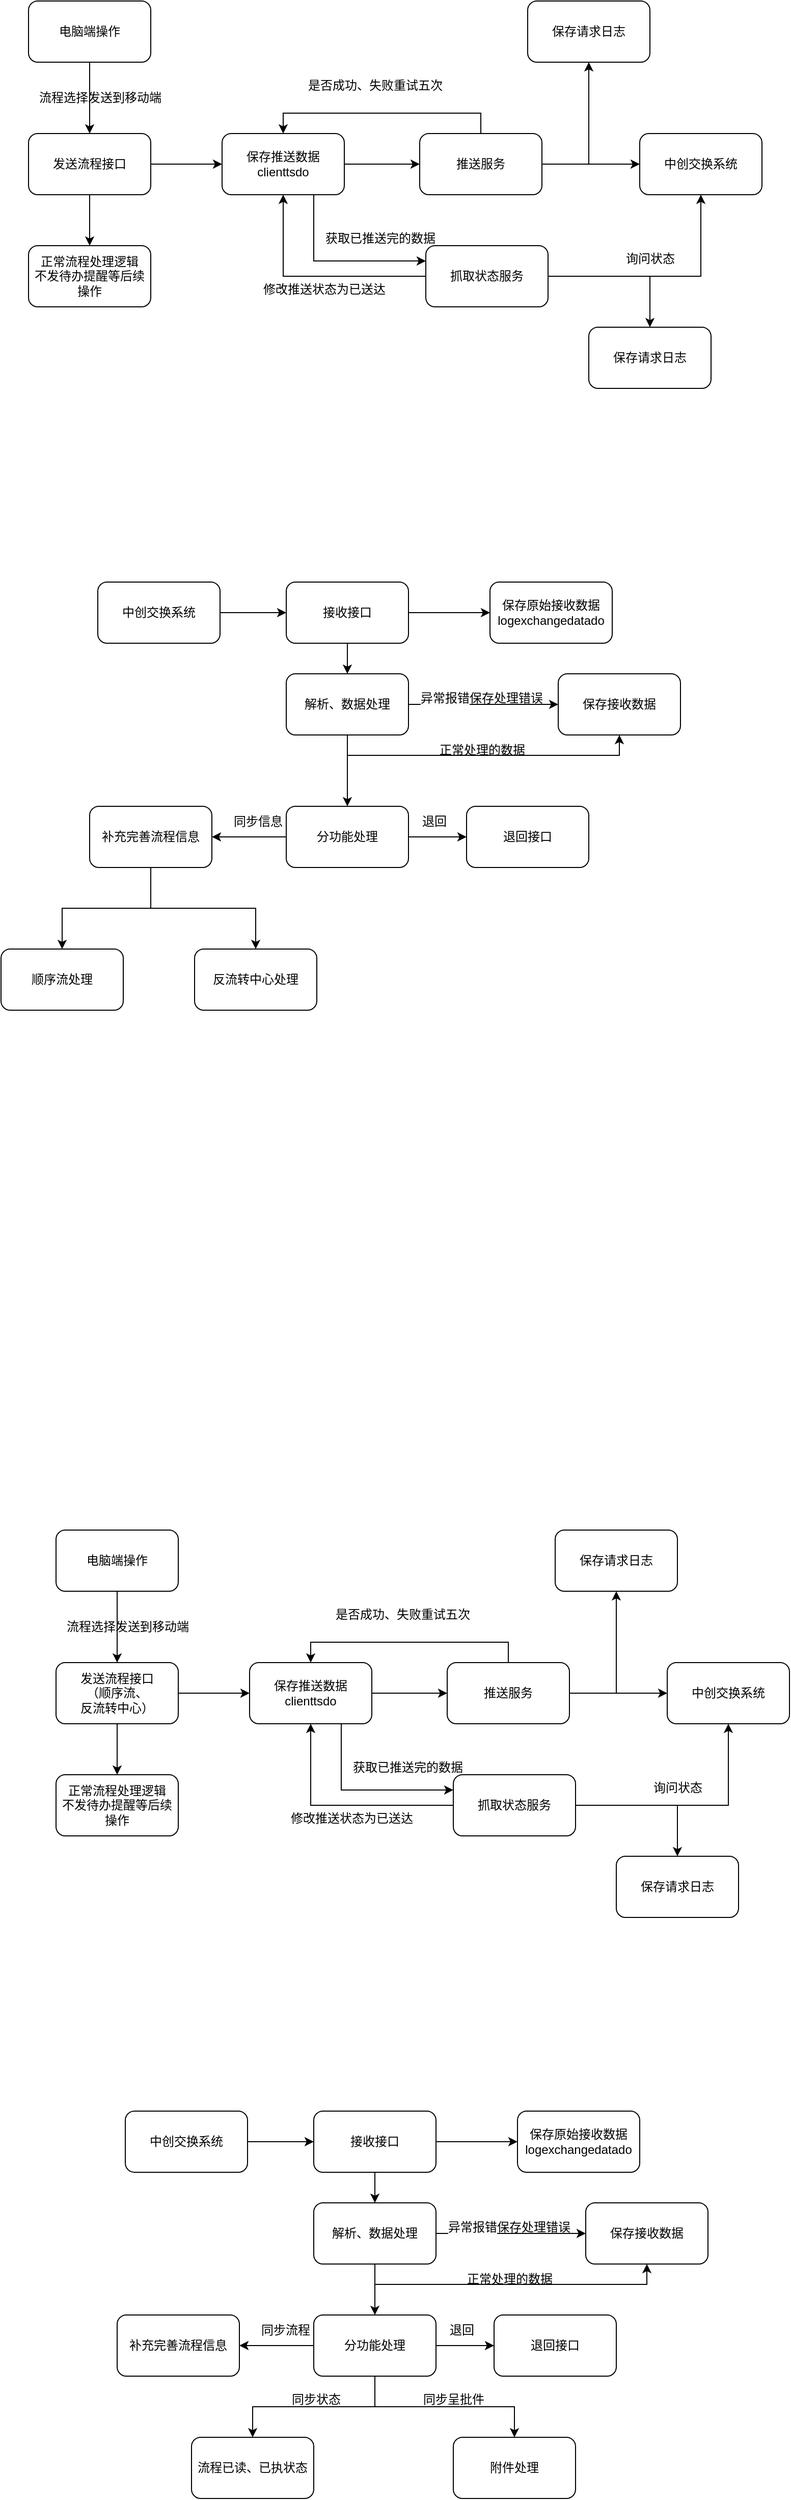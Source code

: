 <mxfile version="23.1.5" type="github">
  <diagram name="第 1 页" id="dwYOAPRFAbXnTIJdFP2D">
    <mxGraphModel dx="1034" dy="1661" grid="1" gridSize="10" guides="1" tooltips="1" connect="1" arrows="1" fold="1" page="1" pageScale="1" pageWidth="827" pageHeight="1169" math="0" shadow="0">
      <root>
        <mxCell id="0" />
        <mxCell id="1" parent="0" />
        <mxCell id="w_-Rmg408Bc-ehyTXncQ-9" style="edgeStyle=orthogonalEdgeStyle;rounded=0;orthogonalLoop=1;jettySize=auto;html=1;exitX=1;exitY=0.5;exitDx=0;exitDy=0;entryX=0;entryY=0.5;entryDx=0;entryDy=0;" edge="1" parent="1" source="w_-Rmg408Bc-ehyTXncQ-1" target="w_-Rmg408Bc-ehyTXncQ-5">
          <mxGeometry relative="1" as="geometry" />
        </mxCell>
        <mxCell id="w_-Rmg408Bc-ehyTXncQ-12" style="edgeStyle=orthogonalEdgeStyle;rounded=0;orthogonalLoop=1;jettySize=auto;html=1;exitX=0.5;exitY=1;exitDx=0;exitDy=0;entryX=0.5;entryY=0;entryDx=0;entryDy=0;" edge="1" parent="1" source="w_-Rmg408Bc-ehyTXncQ-1" target="w_-Rmg408Bc-ehyTXncQ-2">
          <mxGeometry relative="1" as="geometry" />
        </mxCell>
        <mxCell id="w_-Rmg408Bc-ehyTXncQ-1" value="发送流程接口" style="rounded=1;whiteSpace=wrap;html=1;" vertex="1" parent="1">
          <mxGeometry x="30" y="80" width="120" height="60" as="geometry" />
        </mxCell>
        <mxCell id="w_-Rmg408Bc-ehyTXncQ-2" value="正常流程处理逻辑&lt;br&gt;不发待办提醒等后续操作" style="rounded=1;whiteSpace=wrap;html=1;" vertex="1" parent="1">
          <mxGeometry x="30" y="190" width="120" height="60" as="geometry" />
        </mxCell>
        <mxCell id="w_-Rmg408Bc-ehyTXncQ-10" style="edgeStyle=orthogonalEdgeStyle;rounded=0;orthogonalLoop=1;jettySize=auto;html=1;exitX=0.5;exitY=1;exitDx=0;exitDy=0;entryX=0.5;entryY=0;entryDx=0;entryDy=0;" edge="1" parent="1" source="w_-Rmg408Bc-ehyTXncQ-3" target="w_-Rmg408Bc-ehyTXncQ-1">
          <mxGeometry relative="1" as="geometry" />
        </mxCell>
        <mxCell id="w_-Rmg408Bc-ehyTXncQ-3" value="电脑端操作" style="rounded=1;whiteSpace=wrap;html=1;" vertex="1" parent="1">
          <mxGeometry x="30" y="-50" width="120" height="60" as="geometry" />
        </mxCell>
        <mxCell id="w_-Rmg408Bc-ehyTXncQ-4" value="保存原始接收数据logexchangedatado" style="rounded=1;whiteSpace=wrap;html=1;" vertex="1" parent="1">
          <mxGeometry x="483" y="520" width="120" height="60" as="geometry" />
        </mxCell>
        <mxCell id="w_-Rmg408Bc-ehyTXncQ-26" style="edgeStyle=orthogonalEdgeStyle;rounded=0;orthogonalLoop=1;jettySize=auto;html=1;exitX=1;exitY=0.5;exitDx=0;exitDy=0;entryX=0;entryY=0.5;entryDx=0;entryDy=0;" edge="1" parent="1" source="w_-Rmg408Bc-ehyTXncQ-5" target="w_-Rmg408Bc-ehyTXncQ-6">
          <mxGeometry relative="1" as="geometry" />
        </mxCell>
        <mxCell id="w_-Rmg408Bc-ehyTXncQ-41" style="edgeStyle=orthogonalEdgeStyle;rounded=0;orthogonalLoop=1;jettySize=auto;html=1;exitX=0.75;exitY=1;exitDx=0;exitDy=0;entryX=0;entryY=0.25;entryDx=0;entryDy=0;" edge="1" parent="1" source="w_-Rmg408Bc-ehyTXncQ-5" target="w_-Rmg408Bc-ehyTXncQ-37">
          <mxGeometry relative="1" as="geometry" />
        </mxCell>
        <mxCell id="w_-Rmg408Bc-ehyTXncQ-5" value="保存推送数据&lt;br&gt;clienttsdo" style="rounded=1;whiteSpace=wrap;html=1;" vertex="1" parent="1">
          <mxGeometry x="220" y="80" width="120" height="60" as="geometry" />
        </mxCell>
        <mxCell id="w_-Rmg408Bc-ehyTXncQ-33" style="edgeStyle=orthogonalEdgeStyle;rounded=0;orthogonalLoop=1;jettySize=auto;html=1;exitX=1;exitY=0.5;exitDx=0;exitDy=0;entryX=0;entryY=0.5;entryDx=0;entryDy=0;" edge="1" parent="1" source="w_-Rmg408Bc-ehyTXncQ-6" target="w_-Rmg408Bc-ehyTXncQ-7">
          <mxGeometry relative="1" as="geometry" />
        </mxCell>
        <mxCell id="w_-Rmg408Bc-ehyTXncQ-35" style="edgeStyle=orthogonalEdgeStyle;rounded=0;orthogonalLoop=1;jettySize=auto;html=1;exitX=1;exitY=0.5;exitDx=0;exitDy=0;entryX=0.5;entryY=1;entryDx=0;entryDy=0;" edge="1" parent="1" source="w_-Rmg408Bc-ehyTXncQ-6" target="w_-Rmg408Bc-ehyTXncQ-34">
          <mxGeometry relative="1" as="geometry" />
        </mxCell>
        <mxCell id="w_-Rmg408Bc-ehyTXncQ-44" style="edgeStyle=orthogonalEdgeStyle;rounded=0;orthogonalLoop=1;jettySize=auto;html=1;exitX=0.5;exitY=0;exitDx=0;exitDy=0;entryX=0.5;entryY=0;entryDx=0;entryDy=0;" edge="1" parent="1" source="w_-Rmg408Bc-ehyTXncQ-6" target="w_-Rmg408Bc-ehyTXncQ-5">
          <mxGeometry relative="1" as="geometry" />
        </mxCell>
        <mxCell id="w_-Rmg408Bc-ehyTXncQ-6" value="推送服务" style="rounded=1;whiteSpace=wrap;html=1;" vertex="1" parent="1">
          <mxGeometry x="414" y="80" width="120" height="60" as="geometry" />
        </mxCell>
        <mxCell id="w_-Rmg408Bc-ehyTXncQ-7" value="中创交换系统" style="rounded=1;whiteSpace=wrap;html=1;" vertex="1" parent="1">
          <mxGeometry x="630" y="80" width="120" height="60" as="geometry" />
        </mxCell>
        <mxCell id="w_-Rmg408Bc-ehyTXncQ-13" style="edgeStyle=orthogonalEdgeStyle;rounded=0;orthogonalLoop=1;jettySize=auto;html=1;exitX=1;exitY=0.5;exitDx=0;exitDy=0;entryX=0;entryY=0.5;entryDx=0;entryDy=0;" edge="1" parent="1" source="w_-Rmg408Bc-ehyTXncQ-8" target="w_-Rmg408Bc-ehyTXncQ-4">
          <mxGeometry relative="1" as="geometry" />
        </mxCell>
        <mxCell id="w_-Rmg408Bc-ehyTXncQ-15" style="edgeStyle=orthogonalEdgeStyle;rounded=0;orthogonalLoop=1;jettySize=auto;html=1;exitX=0.5;exitY=1;exitDx=0;exitDy=0;entryX=0.5;entryY=0;entryDx=0;entryDy=0;" edge="1" parent="1" source="w_-Rmg408Bc-ehyTXncQ-8" target="w_-Rmg408Bc-ehyTXncQ-14">
          <mxGeometry relative="1" as="geometry" />
        </mxCell>
        <mxCell id="w_-Rmg408Bc-ehyTXncQ-8" value="接收接口" style="rounded=1;whiteSpace=wrap;html=1;" vertex="1" parent="1">
          <mxGeometry x="283" y="520" width="120" height="60" as="geometry" />
        </mxCell>
        <mxCell id="w_-Rmg408Bc-ehyTXncQ-11" value="流程选择发送到移动端" style="text;html=1;align=center;verticalAlign=middle;resizable=0;points=[];autosize=1;strokeColor=none;fillColor=none;" vertex="1" parent="1">
          <mxGeometry x="30" y="30" width="140" height="30" as="geometry" />
        </mxCell>
        <mxCell id="w_-Rmg408Bc-ehyTXncQ-64" style="edgeStyle=orthogonalEdgeStyle;rounded=0;orthogonalLoop=1;jettySize=auto;html=1;exitX=1;exitY=0.5;exitDx=0;exitDy=0;" edge="1" parent="1" source="w_-Rmg408Bc-ehyTXncQ-14" target="w_-Rmg408Bc-ehyTXncQ-60">
          <mxGeometry relative="1" as="geometry" />
        </mxCell>
        <mxCell id="w_-Rmg408Bc-ehyTXncQ-66" style="edgeStyle=orthogonalEdgeStyle;rounded=0;orthogonalLoop=1;jettySize=auto;html=1;exitX=0.5;exitY=1;exitDx=0;exitDy=0;entryX=0.5;entryY=1;entryDx=0;entryDy=0;" edge="1" parent="1" source="w_-Rmg408Bc-ehyTXncQ-14" target="w_-Rmg408Bc-ehyTXncQ-60">
          <mxGeometry relative="1" as="geometry" />
        </mxCell>
        <mxCell id="w_-Rmg408Bc-ehyTXncQ-69" style="edgeStyle=orthogonalEdgeStyle;rounded=0;orthogonalLoop=1;jettySize=auto;html=1;exitX=0.5;exitY=1;exitDx=0;exitDy=0;" edge="1" parent="1" source="w_-Rmg408Bc-ehyTXncQ-14" target="w_-Rmg408Bc-ehyTXncQ-67">
          <mxGeometry relative="1" as="geometry" />
        </mxCell>
        <mxCell id="w_-Rmg408Bc-ehyTXncQ-14" value="解析、数据处理" style="rounded=1;whiteSpace=wrap;html=1;" vertex="1" parent="1">
          <mxGeometry x="283" y="610" width="120" height="60" as="geometry" />
        </mxCell>
        <mxCell id="w_-Rmg408Bc-ehyTXncQ-18" value="&lt;span style=&quot;color: rgb(0, 0, 0); font-family: Helvetica; font-size: 12px; font-style: normal; font-variant-ligatures: normal; font-variant-caps: normal; font-weight: 400; letter-spacing: normal; orphans: 2; text-align: center; text-indent: 0px; text-transform: none; widows: 2; word-spacing: 0px; -webkit-text-stroke-width: 0px; background-color: rgb(251, 251, 251); text-decoration-thickness: initial; text-decoration-style: initial; text-decoration-color: initial; float: none; display: inline !important;&quot;&gt;异常报错&lt;/span&gt;保存处理错误" style="text;whiteSpace=wrap;html=1;" vertex="1" parent="1">
          <mxGeometry x="413" y="620" width="147" height="40" as="geometry" />
        </mxCell>
        <mxCell id="w_-Rmg408Bc-ehyTXncQ-24" style="edgeStyle=orthogonalEdgeStyle;rounded=0;orthogonalLoop=1;jettySize=auto;html=1;exitX=0.5;exitY=1;exitDx=0;exitDy=0;" edge="1" parent="1" source="w_-Rmg408Bc-ehyTXncQ-20" target="w_-Rmg408Bc-ehyTXncQ-23">
          <mxGeometry relative="1" as="geometry" />
        </mxCell>
        <mxCell id="w_-Rmg408Bc-ehyTXncQ-25" style="edgeStyle=orthogonalEdgeStyle;rounded=0;orthogonalLoop=1;jettySize=auto;html=1;exitX=0.5;exitY=1;exitDx=0;exitDy=0;entryX=0.5;entryY=0;entryDx=0;entryDy=0;" edge="1" parent="1" source="w_-Rmg408Bc-ehyTXncQ-20" target="w_-Rmg408Bc-ehyTXncQ-22">
          <mxGeometry relative="1" as="geometry" />
        </mxCell>
        <mxCell id="w_-Rmg408Bc-ehyTXncQ-20" value="&lt;span style=&quot;color: rgb(0, 0, 0); font-family: Helvetica; font-size: 12px; font-style: normal; font-variant-ligatures: normal; font-variant-caps: normal; font-weight: 400; letter-spacing: normal; orphans: 2; text-align: center; text-indent: 0px; text-transform: none; widows: 2; word-spacing: 0px; -webkit-text-stroke-width: 0px; background-color: rgb(251, 251, 251); text-decoration-thickness: initial; text-decoration-style: initial; text-decoration-color: initial; float: none; display: inline !important;&quot;&gt;补充完善流程信息&lt;/span&gt;" style="rounded=1;whiteSpace=wrap;html=1;" vertex="1" parent="1">
          <mxGeometry x="90" y="740" width="120" height="60" as="geometry" />
        </mxCell>
        <mxCell id="w_-Rmg408Bc-ehyTXncQ-22" value="反流转中心处理" style="rounded=1;whiteSpace=wrap;html=1;" vertex="1" parent="1">
          <mxGeometry x="193" y="880" width="120" height="60" as="geometry" />
        </mxCell>
        <mxCell id="w_-Rmg408Bc-ehyTXncQ-23" value="顺序流处理" style="rounded=1;whiteSpace=wrap;html=1;" vertex="1" parent="1">
          <mxGeometry x="3" y="880" width="120" height="60" as="geometry" />
        </mxCell>
        <mxCell id="w_-Rmg408Bc-ehyTXncQ-34" value="保存请求&lt;span style=&quot;background-color: initial;&quot;&gt;日志&lt;/span&gt;" style="rounded=1;whiteSpace=wrap;html=1;" vertex="1" parent="1">
          <mxGeometry x="520" y="-50" width="120" height="60" as="geometry" />
        </mxCell>
        <mxCell id="w_-Rmg408Bc-ehyTXncQ-38" style="edgeStyle=orthogonalEdgeStyle;rounded=0;orthogonalLoop=1;jettySize=auto;html=1;exitX=1;exitY=0.5;exitDx=0;exitDy=0;entryX=0.5;entryY=1;entryDx=0;entryDy=0;" edge="1" parent="1" source="w_-Rmg408Bc-ehyTXncQ-37" target="w_-Rmg408Bc-ehyTXncQ-7">
          <mxGeometry relative="1" as="geometry" />
        </mxCell>
        <mxCell id="w_-Rmg408Bc-ehyTXncQ-40" style="edgeStyle=orthogonalEdgeStyle;rounded=0;orthogonalLoop=1;jettySize=auto;html=1;exitX=0;exitY=0.5;exitDx=0;exitDy=0;entryX=0.5;entryY=1;entryDx=0;entryDy=0;" edge="1" parent="1" source="w_-Rmg408Bc-ehyTXncQ-37" target="w_-Rmg408Bc-ehyTXncQ-5">
          <mxGeometry relative="1" as="geometry" />
        </mxCell>
        <mxCell id="w_-Rmg408Bc-ehyTXncQ-59" style="edgeStyle=orthogonalEdgeStyle;rounded=0;orthogonalLoop=1;jettySize=auto;html=1;exitX=1;exitY=0.5;exitDx=0;exitDy=0;entryX=0.5;entryY=0;entryDx=0;entryDy=0;" edge="1" parent="1" source="w_-Rmg408Bc-ehyTXncQ-37" target="w_-Rmg408Bc-ehyTXncQ-56">
          <mxGeometry relative="1" as="geometry" />
        </mxCell>
        <mxCell id="w_-Rmg408Bc-ehyTXncQ-37" value="抓取状态服务" style="rounded=1;whiteSpace=wrap;html=1;" vertex="1" parent="1">
          <mxGeometry x="420" y="190" width="120" height="60" as="geometry" />
        </mxCell>
        <mxCell id="w_-Rmg408Bc-ehyTXncQ-39" value="询问状态" style="text;html=1;align=center;verticalAlign=middle;resizable=0;points=[];autosize=1;strokeColor=none;fillColor=none;" vertex="1" parent="1">
          <mxGeometry x="605" y="188" width="70" height="30" as="geometry" />
        </mxCell>
        <mxCell id="w_-Rmg408Bc-ehyTXncQ-42" value="获取已推送完的数据" style="text;html=1;align=center;verticalAlign=middle;resizable=0;points=[];autosize=1;strokeColor=none;fillColor=none;" vertex="1" parent="1">
          <mxGeometry x="310" y="168" width="130" height="30" as="geometry" />
        </mxCell>
        <mxCell id="w_-Rmg408Bc-ehyTXncQ-43" value="修改推送状态为已送达" style="text;html=1;align=center;verticalAlign=middle;resizable=0;points=[];autosize=1;strokeColor=none;fillColor=none;" vertex="1" parent="1">
          <mxGeometry x="250" y="218" width="140" height="30" as="geometry" />
        </mxCell>
        <mxCell id="w_-Rmg408Bc-ehyTXncQ-45" value="是否成功、失败重试五次" style="text;html=1;align=center;verticalAlign=middle;resizable=0;points=[];autosize=1;strokeColor=none;fillColor=none;" vertex="1" parent="1">
          <mxGeometry x="290" y="18" width="160" height="30" as="geometry" />
        </mxCell>
        <mxCell id="w_-Rmg408Bc-ehyTXncQ-55" style="edgeStyle=orthogonalEdgeStyle;rounded=0;orthogonalLoop=1;jettySize=auto;html=1;exitX=1;exitY=0.5;exitDx=0;exitDy=0;entryX=0;entryY=0.5;entryDx=0;entryDy=0;" edge="1" parent="1" source="w_-Rmg408Bc-ehyTXncQ-54" target="w_-Rmg408Bc-ehyTXncQ-8">
          <mxGeometry relative="1" as="geometry" />
        </mxCell>
        <mxCell id="w_-Rmg408Bc-ehyTXncQ-54" value="中创交换系统" style="rounded=1;whiteSpace=wrap;html=1;" vertex="1" parent="1">
          <mxGeometry x="98" y="520" width="120" height="60" as="geometry" />
        </mxCell>
        <mxCell id="w_-Rmg408Bc-ehyTXncQ-56" value="保存请求日志" style="rounded=1;whiteSpace=wrap;html=1;" vertex="1" parent="1">
          <mxGeometry x="580" y="270" width="120" height="60" as="geometry" />
        </mxCell>
        <mxCell id="w_-Rmg408Bc-ehyTXncQ-60" value="保存接收数据" style="rounded=1;whiteSpace=wrap;html=1;" vertex="1" parent="1">
          <mxGeometry x="550" y="610" width="120" height="60" as="geometry" />
        </mxCell>
        <mxCell id="w_-Rmg408Bc-ehyTXncQ-65" value="正常处理的数据" style="text;html=1;align=center;verticalAlign=middle;resizable=0;points=[];autosize=1;strokeColor=none;fillColor=none;" vertex="1" parent="1">
          <mxGeometry x="420" y="670" width="110" height="30" as="geometry" />
        </mxCell>
        <mxCell id="w_-Rmg408Bc-ehyTXncQ-71" style="edgeStyle=orthogonalEdgeStyle;rounded=0;orthogonalLoop=1;jettySize=auto;html=1;exitX=0;exitY=0.5;exitDx=0;exitDy=0;entryX=1;entryY=0.5;entryDx=0;entryDy=0;" edge="1" parent="1" source="w_-Rmg408Bc-ehyTXncQ-67" target="w_-Rmg408Bc-ehyTXncQ-20">
          <mxGeometry relative="1" as="geometry" />
        </mxCell>
        <mxCell id="w_-Rmg408Bc-ehyTXncQ-73" style="edgeStyle=orthogonalEdgeStyle;rounded=0;orthogonalLoop=1;jettySize=auto;html=1;exitX=1;exitY=0.5;exitDx=0;exitDy=0;" edge="1" parent="1" source="w_-Rmg408Bc-ehyTXncQ-67" target="w_-Rmg408Bc-ehyTXncQ-72">
          <mxGeometry relative="1" as="geometry" />
        </mxCell>
        <mxCell id="w_-Rmg408Bc-ehyTXncQ-67" value="分功能处理" style="rounded=1;whiteSpace=wrap;html=1;" vertex="1" parent="1">
          <mxGeometry x="283" y="740" width="120" height="60" as="geometry" />
        </mxCell>
        <mxCell id="w_-Rmg408Bc-ehyTXncQ-70" value="同步信息" style="text;html=1;align=center;verticalAlign=middle;resizable=0;points=[];autosize=1;strokeColor=none;fillColor=none;" vertex="1" parent="1">
          <mxGeometry x="220" y="740" width="70" height="30" as="geometry" />
        </mxCell>
        <mxCell id="w_-Rmg408Bc-ehyTXncQ-72" value="退回接口" style="rounded=1;whiteSpace=wrap;html=1;" vertex="1" parent="1">
          <mxGeometry x="460" y="740" width="120" height="60" as="geometry" />
        </mxCell>
        <mxCell id="w_-Rmg408Bc-ehyTXncQ-74" value="退回" style="text;html=1;align=center;verticalAlign=middle;resizable=0;points=[];autosize=1;strokeColor=none;fillColor=none;" vertex="1" parent="1">
          <mxGeometry x="403" y="740" width="50" height="30" as="geometry" />
        </mxCell>
        <mxCell id="w_-Rmg408Bc-ehyTXncQ-76" style="edgeStyle=orthogonalEdgeStyle;rounded=0;orthogonalLoop=1;jettySize=auto;html=1;exitX=1;exitY=0.5;exitDx=0;exitDy=0;entryX=0;entryY=0.5;entryDx=0;entryDy=0;" edge="1" parent="1" source="w_-Rmg408Bc-ehyTXncQ-78" target="w_-Rmg408Bc-ehyTXncQ-85">
          <mxGeometry relative="1" as="geometry" />
        </mxCell>
        <mxCell id="w_-Rmg408Bc-ehyTXncQ-77" style="edgeStyle=orthogonalEdgeStyle;rounded=0;orthogonalLoop=1;jettySize=auto;html=1;exitX=0.5;exitY=1;exitDx=0;exitDy=0;entryX=0.5;entryY=0;entryDx=0;entryDy=0;" edge="1" parent="1" source="w_-Rmg408Bc-ehyTXncQ-78" target="w_-Rmg408Bc-ehyTXncQ-79">
          <mxGeometry relative="1" as="geometry" />
        </mxCell>
        <mxCell id="w_-Rmg408Bc-ehyTXncQ-78" value="发送流程接口&lt;br&gt;（顺序流、&lt;br&gt;反流转中心）" style="rounded=1;whiteSpace=wrap;html=1;" vertex="1" parent="1">
          <mxGeometry x="57" y="1580" width="120" height="60" as="geometry" />
        </mxCell>
        <mxCell id="w_-Rmg408Bc-ehyTXncQ-79" value="正常流程处理逻辑&lt;br&gt;不发待办提醒等后续操作" style="rounded=1;whiteSpace=wrap;html=1;" vertex="1" parent="1">
          <mxGeometry x="57" y="1690" width="120" height="60" as="geometry" />
        </mxCell>
        <mxCell id="w_-Rmg408Bc-ehyTXncQ-80" style="edgeStyle=orthogonalEdgeStyle;rounded=0;orthogonalLoop=1;jettySize=auto;html=1;exitX=0.5;exitY=1;exitDx=0;exitDy=0;entryX=0.5;entryY=0;entryDx=0;entryDy=0;" edge="1" parent="1" source="w_-Rmg408Bc-ehyTXncQ-81" target="w_-Rmg408Bc-ehyTXncQ-78">
          <mxGeometry relative="1" as="geometry" />
        </mxCell>
        <mxCell id="w_-Rmg408Bc-ehyTXncQ-81" value="电脑端操作" style="rounded=1;whiteSpace=wrap;html=1;" vertex="1" parent="1">
          <mxGeometry x="57" y="1450" width="120" height="60" as="geometry" />
        </mxCell>
        <mxCell id="w_-Rmg408Bc-ehyTXncQ-82" value="保存原始接收数据logexchangedatado" style="rounded=1;whiteSpace=wrap;html=1;" vertex="1" parent="1">
          <mxGeometry x="510" y="2020" width="120" height="60" as="geometry" />
        </mxCell>
        <mxCell id="w_-Rmg408Bc-ehyTXncQ-83" style="edgeStyle=orthogonalEdgeStyle;rounded=0;orthogonalLoop=1;jettySize=auto;html=1;exitX=1;exitY=0.5;exitDx=0;exitDy=0;entryX=0;entryY=0.5;entryDx=0;entryDy=0;" edge="1" parent="1" source="w_-Rmg408Bc-ehyTXncQ-85" target="w_-Rmg408Bc-ehyTXncQ-89">
          <mxGeometry relative="1" as="geometry" />
        </mxCell>
        <mxCell id="w_-Rmg408Bc-ehyTXncQ-84" style="edgeStyle=orthogonalEdgeStyle;rounded=0;orthogonalLoop=1;jettySize=auto;html=1;exitX=0.75;exitY=1;exitDx=0;exitDy=0;entryX=0;entryY=0.25;entryDx=0;entryDy=0;" edge="1" parent="1" source="w_-Rmg408Bc-ehyTXncQ-85" target="w_-Rmg408Bc-ehyTXncQ-109">
          <mxGeometry relative="1" as="geometry" />
        </mxCell>
        <mxCell id="w_-Rmg408Bc-ehyTXncQ-85" value="保存推送数据&lt;br&gt;clienttsdo" style="rounded=1;whiteSpace=wrap;html=1;" vertex="1" parent="1">
          <mxGeometry x="247" y="1580" width="120" height="60" as="geometry" />
        </mxCell>
        <mxCell id="w_-Rmg408Bc-ehyTXncQ-86" style="edgeStyle=orthogonalEdgeStyle;rounded=0;orthogonalLoop=1;jettySize=auto;html=1;exitX=1;exitY=0.5;exitDx=0;exitDy=0;entryX=0;entryY=0.5;entryDx=0;entryDy=0;" edge="1" parent="1" source="w_-Rmg408Bc-ehyTXncQ-89" target="w_-Rmg408Bc-ehyTXncQ-90">
          <mxGeometry relative="1" as="geometry" />
        </mxCell>
        <mxCell id="w_-Rmg408Bc-ehyTXncQ-87" style="edgeStyle=orthogonalEdgeStyle;rounded=0;orthogonalLoop=1;jettySize=auto;html=1;exitX=1;exitY=0.5;exitDx=0;exitDy=0;entryX=0.5;entryY=1;entryDx=0;entryDy=0;" edge="1" parent="1" source="w_-Rmg408Bc-ehyTXncQ-89" target="w_-Rmg408Bc-ehyTXncQ-105">
          <mxGeometry relative="1" as="geometry" />
        </mxCell>
        <mxCell id="w_-Rmg408Bc-ehyTXncQ-88" style="edgeStyle=orthogonalEdgeStyle;rounded=0;orthogonalLoop=1;jettySize=auto;html=1;exitX=0.5;exitY=0;exitDx=0;exitDy=0;entryX=0.5;entryY=0;entryDx=0;entryDy=0;" edge="1" parent="1" source="w_-Rmg408Bc-ehyTXncQ-89" target="w_-Rmg408Bc-ehyTXncQ-85">
          <mxGeometry relative="1" as="geometry" />
        </mxCell>
        <mxCell id="w_-Rmg408Bc-ehyTXncQ-89" value="推送服务" style="rounded=1;whiteSpace=wrap;html=1;" vertex="1" parent="1">
          <mxGeometry x="441" y="1580" width="120" height="60" as="geometry" />
        </mxCell>
        <mxCell id="w_-Rmg408Bc-ehyTXncQ-90" value="中创交换系统" style="rounded=1;whiteSpace=wrap;html=1;" vertex="1" parent="1">
          <mxGeometry x="657" y="1580" width="120" height="60" as="geometry" />
        </mxCell>
        <mxCell id="w_-Rmg408Bc-ehyTXncQ-91" style="edgeStyle=orthogonalEdgeStyle;rounded=0;orthogonalLoop=1;jettySize=auto;html=1;exitX=1;exitY=0.5;exitDx=0;exitDy=0;entryX=0;entryY=0.5;entryDx=0;entryDy=0;" edge="1" parent="1" source="w_-Rmg408Bc-ehyTXncQ-93" target="w_-Rmg408Bc-ehyTXncQ-82">
          <mxGeometry relative="1" as="geometry" />
        </mxCell>
        <mxCell id="w_-Rmg408Bc-ehyTXncQ-92" style="edgeStyle=orthogonalEdgeStyle;rounded=0;orthogonalLoop=1;jettySize=auto;html=1;exitX=0.5;exitY=1;exitDx=0;exitDy=0;entryX=0.5;entryY=0;entryDx=0;entryDy=0;" edge="1" parent="1" source="w_-Rmg408Bc-ehyTXncQ-93" target="w_-Rmg408Bc-ehyTXncQ-98">
          <mxGeometry relative="1" as="geometry" />
        </mxCell>
        <mxCell id="w_-Rmg408Bc-ehyTXncQ-93" value="接收接口" style="rounded=1;whiteSpace=wrap;html=1;" vertex="1" parent="1">
          <mxGeometry x="310" y="2020" width="120" height="60" as="geometry" />
        </mxCell>
        <mxCell id="w_-Rmg408Bc-ehyTXncQ-94" value="流程选择发送到移动端" style="text;html=1;align=center;verticalAlign=middle;resizable=0;points=[];autosize=1;strokeColor=none;fillColor=none;" vertex="1" parent="1">
          <mxGeometry x="57" y="1530" width="140" height="30" as="geometry" />
        </mxCell>
        <mxCell id="w_-Rmg408Bc-ehyTXncQ-95" style="edgeStyle=orthogonalEdgeStyle;rounded=0;orthogonalLoop=1;jettySize=auto;html=1;exitX=1;exitY=0.5;exitDx=0;exitDy=0;" edge="1" parent="1" source="w_-Rmg408Bc-ehyTXncQ-98" target="w_-Rmg408Bc-ehyTXncQ-117">
          <mxGeometry relative="1" as="geometry" />
        </mxCell>
        <mxCell id="w_-Rmg408Bc-ehyTXncQ-96" style="edgeStyle=orthogonalEdgeStyle;rounded=0;orthogonalLoop=1;jettySize=auto;html=1;exitX=0.5;exitY=1;exitDx=0;exitDy=0;entryX=0.5;entryY=1;entryDx=0;entryDy=0;" edge="1" parent="1" source="w_-Rmg408Bc-ehyTXncQ-98" target="w_-Rmg408Bc-ehyTXncQ-117">
          <mxGeometry relative="1" as="geometry" />
        </mxCell>
        <mxCell id="w_-Rmg408Bc-ehyTXncQ-97" style="edgeStyle=orthogonalEdgeStyle;rounded=0;orthogonalLoop=1;jettySize=auto;html=1;exitX=0.5;exitY=1;exitDx=0;exitDy=0;" edge="1" parent="1" source="w_-Rmg408Bc-ehyTXncQ-98" target="w_-Rmg408Bc-ehyTXncQ-121">
          <mxGeometry relative="1" as="geometry" />
        </mxCell>
        <mxCell id="w_-Rmg408Bc-ehyTXncQ-98" value="解析、数据处理" style="rounded=1;whiteSpace=wrap;html=1;" vertex="1" parent="1">
          <mxGeometry x="310" y="2110" width="120" height="60" as="geometry" />
        </mxCell>
        <mxCell id="w_-Rmg408Bc-ehyTXncQ-99" value="&lt;span style=&quot;color: rgb(0, 0, 0); font-family: Helvetica; font-size: 12px; font-style: normal; font-variant-ligatures: normal; font-variant-caps: normal; font-weight: 400; letter-spacing: normal; orphans: 2; text-align: center; text-indent: 0px; text-transform: none; widows: 2; word-spacing: 0px; -webkit-text-stroke-width: 0px; background-color: rgb(251, 251, 251); text-decoration-thickness: initial; text-decoration-style: initial; text-decoration-color: initial; float: none; display: inline !important;&quot;&gt;异常报错&lt;/span&gt;保存处理错误" style="text;whiteSpace=wrap;html=1;" vertex="1" parent="1">
          <mxGeometry x="440" y="2120" width="147" height="40" as="geometry" />
        </mxCell>
        <mxCell id="w_-Rmg408Bc-ehyTXncQ-102" value="&lt;span style=&quot;color: rgb(0, 0, 0); font-family: Helvetica; font-size: 12px; font-style: normal; font-variant-ligatures: normal; font-variant-caps: normal; font-weight: 400; letter-spacing: normal; orphans: 2; text-align: center; text-indent: 0px; text-transform: none; widows: 2; word-spacing: 0px; -webkit-text-stroke-width: 0px; background-color: rgb(251, 251, 251); text-decoration-thickness: initial; text-decoration-style: initial; text-decoration-color: initial; float: none; display: inline !important;&quot;&gt;补充完善流程信息&lt;/span&gt;" style="rounded=1;whiteSpace=wrap;html=1;" vertex="1" parent="1">
          <mxGeometry x="117" y="2220" width="120" height="60" as="geometry" />
        </mxCell>
        <mxCell id="w_-Rmg408Bc-ehyTXncQ-105" value="保存请求&lt;span style=&quot;background-color: initial;&quot;&gt;日志&lt;/span&gt;" style="rounded=1;whiteSpace=wrap;html=1;" vertex="1" parent="1">
          <mxGeometry x="547" y="1450" width="120" height="60" as="geometry" />
        </mxCell>
        <mxCell id="w_-Rmg408Bc-ehyTXncQ-106" style="edgeStyle=orthogonalEdgeStyle;rounded=0;orthogonalLoop=1;jettySize=auto;html=1;exitX=1;exitY=0.5;exitDx=0;exitDy=0;entryX=0.5;entryY=1;entryDx=0;entryDy=0;" edge="1" parent="1" source="w_-Rmg408Bc-ehyTXncQ-109" target="w_-Rmg408Bc-ehyTXncQ-90">
          <mxGeometry relative="1" as="geometry" />
        </mxCell>
        <mxCell id="w_-Rmg408Bc-ehyTXncQ-107" style="edgeStyle=orthogonalEdgeStyle;rounded=0;orthogonalLoop=1;jettySize=auto;html=1;exitX=0;exitY=0.5;exitDx=0;exitDy=0;entryX=0.5;entryY=1;entryDx=0;entryDy=0;" edge="1" parent="1" source="w_-Rmg408Bc-ehyTXncQ-109" target="w_-Rmg408Bc-ehyTXncQ-85">
          <mxGeometry relative="1" as="geometry" />
        </mxCell>
        <mxCell id="w_-Rmg408Bc-ehyTXncQ-108" style="edgeStyle=orthogonalEdgeStyle;rounded=0;orthogonalLoop=1;jettySize=auto;html=1;exitX=1;exitY=0.5;exitDx=0;exitDy=0;entryX=0.5;entryY=0;entryDx=0;entryDy=0;" edge="1" parent="1" source="w_-Rmg408Bc-ehyTXncQ-109" target="w_-Rmg408Bc-ehyTXncQ-116">
          <mxGeometry relative="1" as="geometry" />
        </mxCell>
        <mxCell id="w_-Rmg408Bc-ehyTXncQ-109" value="抓取状态服务" style="rounded=1;whiteSpace=wrap;html=1;" vertex="1" parent="1">
          <mxGeometry x="447" y="1690" width="120" height="60" as="geometry" />
        </mxCell>
        <mxCell id="w_-Rmg408Bc-ehyTXncQ-110" value="询问状态" style="text;html=1;align=center;verticalAlign=middle;resizable=0;points=[];autosize=1;strokeColor=none;fillColor=none;" vertex="1" parent="1">
          <mxGeometry x="632" y="1688" width="70" height="30" as="geometry" />
        </mxCell>
        <mxCell id="w_-Rmg408Bc-ehyTXncQ-111" value="获取已推送完的数据" style="text;html=1;align=center;verticalAlign=middle;resizable=0;points=[];autosize=1;strokeColor=none;fillColor=none;" vertex="1" parent="1">
          <mxGeometry x="337" y="1668" width="130" height="30" as="geometry" />
        </mxCell>
        <mxCell id="w_-Rmg408Bc-ehyTXncQ-112" value="修改推送状态为已送达" style="text;html=1;align=center;verticalAlign=middle;resizable=0;points=[];autosize=1;strokeColor=none;fillColor=none;" vertex="1" parent="1">
          <mxGeometry x="277" y="1718" width="140" height="30" as="geometry" />
        </mxCell>
        <mxCell id="w_-Rmg408Bc-ehyTXncQ-113" value="是否成功、失败重试五次" style="text;html=1;align=center;verticalAlign=middle;resizable=0;points=[];autosize=1;strokeColor=none;fillColor=none;" vertex="1" parent="1">
          <mxGeometry x="317" y="1518" width="160" height="30" as="geometry" />
        </mxCell>
        <mxCell id="w_-Rmg408Bc-ehyTXncQ-114" style="edgeStyle=orthogonalEdgeStyle;rounded=0;orthogonalLoop=1;jettySize=auto;html=1;exitX=1;exitY=0.5;exitDx=0;exitDy=0;entryX=0;entryY=0.5;entryDx=0;entryDy=0;" edge="1" parent="1" source="w_-Rmg408Bc-ehyTXncQ-115" target="w_-Rmg408Bc-ehyTXncQ-93">
          <mxGeometry relative="1" as="geometry" />
        </mxCell>
        <mxCell id="w_-Rmg408Bc-ehyTXncQ-115" value="中创交换系统" style="rounded=1;whiteSpace=wrap;html=1;" vertex="1" parent="1">
          <mxGeometry x="125" y="2020" width="120" height="60" as="geometry" />
        </mxCell>
        <mxCell id="w_-Rmg408Bc-ehyTXncQ-116" value="保存请求日志" style="rounded=1;whiteSpace=wrap;html=1;" vertex="1" parent="1">
          <mxGeometry x="607" y="1770" width="120" height="60" as="geometry" />
        </mxCell>
        <mxCell id="w_-Rmg408Bc-ehyTXncQ-117" value="保存接收数据" style="rounded=1;whiteSpace=wrap;html=1;" vertex="1" parent="1">
          <mxGeometry x="577" y="2110" width="120" height="60" as="geometry" />
        </mxCell>
        <mxCell id="w_-Rmg408Bc-ehyTXncQ-118" value="正常处理的数据" style="text;html=1;align=center;verticalAlign=middle;resizable=0;points=[];autosize=1;strokeColor=none;fillColor=none;" vertex="1" parent="1">
          <mxGeometry x="447" y="2170" width="110" height="30" as="geometry" />
        </mxCell>
        <mxCell id="w_-Rmg408Bc-ehyTXncQ-119" style="edgeStyle=orthogonalEdgeStyle;rounded=0;orthogonalLoop=1;jettySize=auto;html=1;exitX=0;exitY=0.5;exitDx=0;exitDy=0;entryX=1;entryY=0.5;entryDx=0;entryDy=0;" edge="1" parent="1" source="w_-Rmg408Bc-ehyTXncQ-121" target="w_-Rmg408Bc-ehyTXncQ-102">
          <mxGeometry relative="1" as="geometry" />
        </mxCell>
        <mxCell id="w_-Rmg408Bc-ehyTXncQ-120" style="edgeStyle=orthogonalEdgeStyle;rounded=0;orthogonalLoop=1;jettySize=auto;html=1;exitX=1;exitY=0.5;exitDx=0;exitDy=0;" edge="1" parent="1" source="w_-Rmg408Bc-ehyTXncQ-121" target="w_-Rmg408Bc-ehyTXncQ-123">
          <mxGeometry relative="1" as="geometry" />
        </mxCell>
        <mxCell id="w_-Rmg408Bc-ehyTXncQ-126" style="edgeStyle=orthogonalEdgeStyle;rounded=0;orthogonalLoop=1;jettySize=auto;html=1;exitX=0.5;exitY=1;exitDx=0;exitDy=0;entryX=0.5;entryY=0;entryDx=0;entryDy=0;" edge="1" parent="1" source="w_-Rmg408Bc-ehyTXncQ-121" target="w_-Rmg408Bc-ehyTXncQ-125">
          <mxGeometry relative="1" as="geometry" />
        </mxCell>
        <mxCell id="w_-Rmg408Bc-ehyTXncQ-131" style="edgeStyle=orthogonalEdgeStyle;rounded=0;orthogonalLoop=1;jettySize=auto;html=1;exitX=0.5;exitY=1;exitDx=0;exitDy=0;entryX=0.5;entryY=0;entryDx=0;entryDy=0;" edge="1" parent="1" source="w_-Rmg408Bc-ehyTXncQ-121" target="w_-Rmg408Bc-ehyTXncQ-130">
          <mxGeometry relative="1" as="geometry" />
        </mxCell>
        <mxCell id="w_-Rmg408Bc-ehyTXncQ-121" value="分功能处理" style="rounded=1;whiteSpace=wrap;html=1;" vertex="1" parent="1">
          <mxGeometry x="310" y="2220" width="120" height="60" as="geometry" />
        </mxCell>
        <mxCell id="w_-Rmg408Bc-ehyTXncQ-122" value="同步流程" style="text;html=1;align=center;verticalAlign=middle;resizable=0;points=[];autosize=1;strokeColor=none;fillColor=none;" vertex="1" parent="1">
          <mxGeometry x="247" y="2220" width="70" height="30" as="geometry" />
        </mxCell>
        <mxCell id="w_-Rmg408Bc-ehyTXncQ-123" value="退回接口" style="rounded=1;whiteSpace=wrap;html=1;" vertex="1" parent="1">
          <mxGeometry x="487" y="2220" width="120" height="60" as="geometry" />
        </mxCell>
        <mxCell id="w_-Rmg408Bc-ehyTXncQ-124" value="退回" style="text;html=1;align=center;verticalAlign=middle;resizable=0;points=[];autosize=1;strokeColor=none;fillColor=none;" vertex="1" parent="1">
          <mxGeometry x="430" y="2220" width="50" height="30" as="geometry" />
        </mxCell>
        <mxCell id="w_-Rmg408Bc-ehyTXncQ-125" value="附件处理" style="rounded=1;whiteSpace=wrap;html=1;" vertex="1" parent="1">
          <mxGeometry x="447" y="2340" width="120" height="60" as="geometry" />
        </mxCell>
        <mxCell id="w_-Rmg408Bc-ehyTXncQ-128" value="同步呈批件" style="text;html=1;align=center;verticalAlign=middle;resizable=0;points=[];autosize=1;strokeColor=none;fillColor=none;" vertex="1" parent="1">
          <mxGeometry x="407" y="2288" width="80" height="30" as="geometry" />
        </mxCell>
        <mxCell id="w_-Rmg408Bc-ehyTXncQ-130" value="流程已读、已执状态" style="rounded=1;whiteSpace=wrap;html=1;" vertex="1" parent="1">
          <mxGeometry x="190" y="2340" width="120" height="60" as="geometry" />
        </mxCell>
        <mxCell id="w_-Rmg408Bc-ehyTXncQ-132" value="同步状态" style="text;html=1;align=center;verticalAlign=middle;resizable=0;points=[];autosize=1;strokeColor=none;fillColor=none;" vertex="1" parent="1">
          <mxGeometry x="277" y="2288" width="70" height="30" as="geometry" />
        </mxCell>
      </root>
    </mxGraphModel>
  </diagram>
</mxfile>
